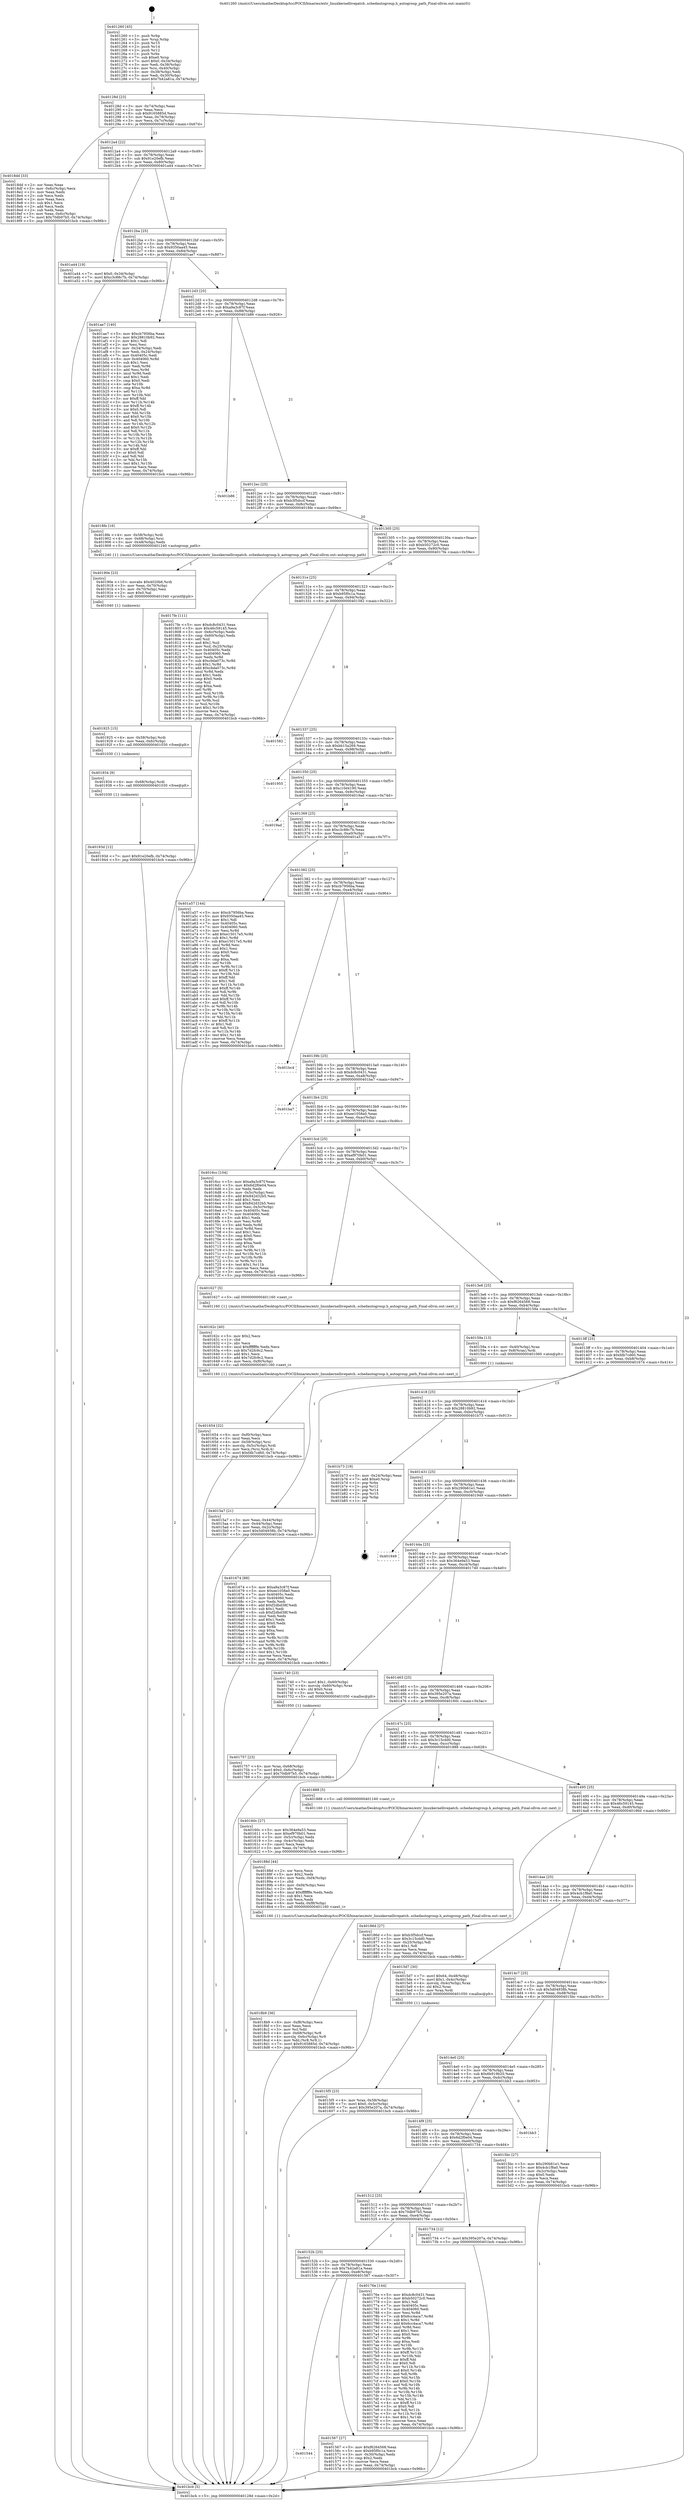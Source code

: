 digraph "0x401260" {
  label = "0x401260 (/mnt/c/Users/mathe/Desktop/tcc/POCII/binaries/extr_linuxkernellivepatch..schedautogroup.h_autogroup_path_Final-ollvm.out::main(0))"
  labelloc = "t"
  node[shape=record]

  Entry [label="",width=0.3,height=0.3,shape=circle,fillcolor=black,style=filled]
  "0x40128d" [label="{
     0x40128d [23]\l
     | [instrs]\l
     &nbsp;&nbsp;0x40128d \<+3\>: mov -0x74(%rbp),%eax\l
     &nbsp;&nbsp;0x401290 \<+2\>: mov %eax,%ecx\l
     &nbsp;&nbsp;0x401292 \<+6\>: sub $0x9165885d,%ecx\l
     &nbsp;&nbsp;0x401298 \<+3\>: mov %eax,-0x78(%rbp)\l
     &nbsp;&nbsp;0x40129b \<+3\>: mov %ecx,-0x7c(%rbp)\l
     &nbsp;&nbsp;0x40129e \<+6\>: je 00000000004018dd \<main+0x67d\>\l
  }"]
  "0x4018dd" [label="{
     0x4018dd [33]\l
     | [instrs]\l
     &nbsp;&nbsp;0x4018dd \<+2\>: xor %eax,%eax\l
     &nbsp;&nbsp;0x4018df \<+3\>: mov -0x6c(%rbp),%ecx\l
     &nbsp;&nbsp;0x4018e2 \<+2\>: mov %eax,%edx\l
     &nbsp;&nbsp;0x4018e4 \<+2\>: sub %ecx,%edx\l
     &nbsp;&nbsp;0x4018e6 \<+2\>: mov %eax,%ecx\l
     &nbsp;&nbsp;0x4018e8 \<+3\>: sub $0x1,%ecx\l
     &nbsp;&nbsp;0x4018eb \<+2\>: add %ecx,%edx\l
     &nbsp;&nbsp;0x4018ed \<+2\>: sub %edx,%eax\l
     &nbsp;&nbsp;0x4018ef \<+3\>: mov %eax,-0x6c(%rbp)\l
     &nbsp;&nbsp;0x4018f2 \<+7\>: movl $0x70db97b5,-0x74(%rbp)\l
     &nbsp;&nbsp;0x4018f9 \<+5\>: jmp 0000000000401bcb \<main+0x96b\>\l
  }"]
  "0x4012a4" [label="{
     0x4012a4 [22]\l
     | [instrs]\l
     &nbsp;&nbsp;0x4012a4 \<+5\>: jmp 00000000004012a9 \<main+0x49\>\l
     &nbsp;&nbsp;0x4012a9 \<+3\>: mov -0x78(%rbp),%eax\l
     &nbsp;&nbsp;0x4012ac \<+5\>: sub $0x91e20efb,%eax\l
     &nbsp;&nbsp;0x4012b1 \<+3\>: mov %eax,-0x80(%rbp)\l
     &nbsp;&nbsp;0x4012b4 \<+6\>: je 0000000000401a44 \<main+0x7e4\>\l
  }"]
  Exit [label="",width=0.3,height=0.3,shape=circle,fillcolor=black,style=filled,peripheries=2]
  "0x401a44" [label="{
     0x401a44 [19]\l
     | [instrs]\l
     &nbsp;&nbsp;0x401a44 \<+7\>: movl $0x0,-0x34(%rbp)\l
     &nbsp;&nbsp;0x401a4b \<+7\>: movl $0xc3c88c7b,-0x74(%rbp)\l
     &nbsp;&nbsp;0x401a52 \<+5\>: jmp 0000000000401bcb \<main+0x96b\>\l
  }"]
  "0x4012ba" [label="{
     0x4012ba [25]\l
     | [instrs]\l
     &nbsp;&nbsp;0x4012ba \<+5\>: jmp 00000000004012bf \<main+0x5f\>\l
     &nbsp;&nbsp;0x4012bf \<+3\>: mov -0x78(%rbp),%eax\l
     &nbsp;&nbsp;0x4012c2 \<+5\>: sub $0x9350aa45,%eax\l
     &nbsp;&nbsp;0x4012c7 \<+6\>: mov %eax,-0x84(%rbp)\l
     &nbsp;&nbsp;0x4012cd \<+6\>: je 0000000000401ae7 \<main+0x887\>\l
  }"]
  "0x40193d" [label="{
     0x40193d [12]\l
     | [instrs]\l
     &nbsp;&nbsp;0x40193d \<+7\>: movl $0x91e20efb,-0x74(%rbp)\l
     &nbsp;&nbsp;0x401944 \<+5\>: jmp 0000000000401bcb \<main+0x96b\>\l
  }"]
  "0x401ae7" [label="{
     0x401ae7 [140]\l
     | [instrs]\l
     &nbsp;&nbsp;0x401ae7 \<+5\>: mov $0xcb7956ba,%eax\l
     &nbsp;&nbsp;0x401aec \<+5\>: mov $0x28810b92,%ecx\l
     &nbsp;&nbsp;0x401af1 \<+2\>: mov $0x1,%dl\l
     &nbsp;&nbsp;0x401af3 \<+2\>: xor %esi,%esi\l
     &nbsp;&nbsp;0x401af5 \<+3\>: mov -0x34(%rbp),%edi\l
     &nbsp;&nbsp;0x401af8 \<+3\>: mov %edi,-0x24(%rbp)\l
     &nbsp;&nbsp;0x401afb \<+7\>: mov 0x40405c,%edi\l
     &nbsp;&nbsp;0x401b02 \<+8\>: mov 0x404060,%r8d\l
     &nbsp;&nbsp;0x401b0a \<+3\>: sub $0x1,%esi\l
     &nbsp;&nbsp;0x401b0d \<+3\>: mov %edi,%r9d\l
     &nbsp;&nbsp;0x401b10 \<+3\>: add %esi,%r9d\l
     &nbsp;&nbsp;0x401b13 \<+4\>: imul %r9d,%edi\l
     &nbsp;&nbsp;0x401b17 \<+3\>: and $0x1,%edi\l
     &nbsp;&nbsp;0x401b1a \<+3\>: cmp $0x0,%edi\l
     &nbsp;&nbsp;0x401b1d \<+4\>: sete %r10b\l
     &nbsp;&nbsp;0x401b21 \<+4\>: cmp $0xa,%r8d\l
     &nbsp;&nbsp;0x401b25 \<+4\>: setl %r11b\l
     &nbsp;&nbsp;0x401b29 \<+3\>: mov %r10b,%bl\l
     &nbsp;&nbsp;0x401b2c \<+3\>: xor $0xff,%bl\l
     &nbsp;&nbsp;0x401b2f \<+3\>: mov %r11b,%r14b\l
     &nbsp;&nbsp;0x401b32 \<+4\>: xor $0xff,%r14b\l
     &nbsp;&nbsp;0x401b36 \<+3\>: xor $0x0,%dl\l
     &nbsp;&nbsp;0x401b39 \<+3\>: mov %bl,%r15b\l
     &nbsp;&nbsp;0x401b3c \<+4\>: and $0x0,%r15b\l
     &nbsp;&nbsp;0x401b40 \<+3\>: and %dl,%r10b\l
     &nbsp;&nbsp;0x401b43 \<+3\>: mov %r14b,%r12b\l
     &nbsp;&nbsp;0x401b46 \<+4\>: and $0x0,%r12b\l
     &nbsp;&nbsp;0x401b4a \<+3\>: and %dl,%r11b\l
     &nbsp;&nbsp;0x401b4d \<+3\>: or %r10b,%r15b\l
     &nbsp;&nbsp;0x401b50 \<+3\>: or %r11b,%r12b\l
     &nbsp;&nbsp;0x401b53 \<+3\>: xor %r12b,%r15b\l
     &nbsp;&nbsp;0x401b56 \<+3\>: or %r14b,%bl\l
     &nbsp;&nbsp;0x401b59 \<+3\>: xor $0xff,%bl\l
     &nbsp;&nbsp;0x401b5c \<+3\>: or $0x0,%dl\l
     &nbsp;&nbsp;0x401b5f \<+2\>: and %dl,%bl\l
     &nbsp;&nbsp;0x401b61 \<+3\>: or %bl,%r15b\l
     &nbsp;&nbsp;0x401b64 \<+4\>: test $0x1,%r15b\l
     &nbsp;&nbsp;0x401b68 \<+3\>: cmovne %ecx,%eax\l
     &nbsp;&nbsp;0x401b6b \<+3\>: mov %eax,-0x74(%rbp)\l
     &nbsp;&nbsp;0x401b6e \<+5\>: jmp 0000000000401bcb \<main+0x96b\>\l
  }"]
  "0x4012d3" [label="{
     0x4012d3 [25]\l
     | [instrs]\l
     &nbsp;&nbsp;0x4012d3 \<+5\>: jmp 00000000004012d8 \<main+0x78\>\l
     &nbsp;&nbsp;0x4012d8 \<+3\>: mov -0x78(%rbp),%eax\l
     &nbsp;&nbsp;0x4012db \<+5\>: sub $0xa9a3c87f,%eax\l
     &nbsp;&nbsp;0x4012e0 \<+6\>: mov %eax,-0x88(%rbp)\l
     &nbsp;&nbsp;0x4012e6 \<+6\>: je 0000000000401b86 \<main+0x926\>\l
  }"]
  "0x401934" [label="{
     0x401934 [9]\l
     | [instrs]\l
     &nbsp;&nbsp;0x401934 \<+4\>: mov -0x68(%rbp),%rdi\l
     &nbsp;&nbsp;0x401938 \<+5\>: call 0000000000401030 \<free@plt\>\l
     | [calls]\l
     &nbsp;&nbsp;0x401030 \{1\} (unknown)\l
  }"]
  "0x401b86" [label="{
     0x401b86\l
  }", style=dashed]
  "0x4012ec" [label="{
     0x4012ec [25]\l
     | [instrs]\l
     &nbsp;&nbsp;0x4012ec \<+5\>: jmp 00000000004012f1 \<main+0x91\>\l
     &nbsp;&nbsp;0x4012f1 \<+3\>: mov -0x78(%rbp),%eax\l
     &nbsp;&nbsp;0x4012f4 \<+5\>: sub $0xb3f5dccf,%eax\l
     &nbsp;&nbsp;0x4012f9 \<+6\>: mov %eax,-0x8c(%rbp)\l
     &nbsp;&nbsp;0x4012ff \<+6\>: je 00000000004018fe \<main+0x69e\>\l
  }"]
  "0x401925" [label="{
     0x401925 [15]\l
     | [instrs]\l
     &nbsp;&nbsp;0x401925 \<+4\>: mov -0x58(%rbp),%rdi\l
     &nbsp;&nbsp;0x401929 \<+6\>: mov %eax,-0xfc(%rbp)\l
     &nbsp;&nbsp;0x40192f \<+5\>: call 0000000000401030 \<free@plt\>\l
     | [calls]\l
     &nbsp;&nbsp;0x401030 \{1\} (unknown)\l
  }"]
  "0x4018fe" [label="{
     0x4018fe [16]\l
     | [instrs]\l
     &nbsp;&nbsp;0x4018fe \<+4\>: mov -0x58(%rbp),%rdi\l
     &nbsp;&nbsp;0x401902 \<+4\>: mov -0x68(%rbp),%rsi\l
     &nbsp;&nbsp;0x401906 \<+3\>: mov -0x48(%rbp),%edx\l
     &nbsp;&nbsp;0x401909 \<+5\>: call 0000000000401240 \<autogroup_path\>\l
     | [calls]\l
     &nbsp;&nbsp;0x401240 \{1\} (/mnt/c/Users/mathe/Desktop/tcc/POCII/binaries/extr_linuxkernellivepatch..schedautogroup.h_autogroup_path_Final-ollvm.out::autogroup_path)\l
  }"]
  "0x401305" [label="{
     0x401305 [25]\l
     | [instrs]\l
     &nbsp;&nbsp;0x401305 \<+5\>: jmp 000000000040130a \<main+0xaa\>\l
     &nbsp;&nbsp;0x40130a \<+3\>: mov -0x78(%rbp),%eax\l
     &nbsp;&nbsp;0x40130d \<+5\>: sub $0xb50272c0,%eax\l
     &nbsp;&nbsp;0x401312 \<+6\>: mov %eax,-0x90(%rbp)\l
     &nbsp;&nbsp;0x401318 \<+6\>: je 00000000004017fe \<main+0x59e\>\l
  }"]
  "0x40190e" [label="{
     0x40190e [23]\l
     | [instrs]\l
     &nbsp;&nbsp;0x40190e \<+10\>: movabs $0x4020b6,%rdi\l
     &nbsp;&nbsp;0x401918 \<+3\>: mov %eax,-0x70(%rbp)\l
     &nbsp;&nbsp;0x40191b \<+3\>: mov -0x70(%rbp),%esi\l
     &nbsp;&nbsp;0x40191e \<+2\>: mov $0x0,%al\l
     &nbsp;&nbsp;0x401920 \<+5\>: call 0000000000401040 \<printf@plt\>\l
     | [calls]\l
     &nbsp;&nbsp;0x401040 \{1\} (unknown)\l
  }"]
  "0x4017fe" [label="{
     0x4017fe [111]\l
     | [instrs]\l
     &nbsp;&nbsp;0x4017fe \<+5\>: mov $0xdc8c0431,%eax\l
     &nbsp;&nbsp;0x401803 \<+5\>: mov $0x46c59145,%ecx\l
     &nbsp;&nbsp;0x401808 \<+3\>: mov -0x6c(%rbp),%edx\l
     &nbsp;&nbsp;0x40180b \<+3\>: cmp -0x60(%rbp),%edx\l
     &nbsp;&nbsp;0x40180e \<+4\>: setl %sil\l
     &nbsp;&nbsp;0x401812 \<+4\>: and $0x1,%sil\l
     &nbsp;&nbsp;0x401816 \<+4\>: mov %sil,-0x25(%rbp)\l
     &nbsp;&nbsp;0x40181a \<+7\>: mov 0x40405c,%edx\l
     &nbsp;&nbsp;0x401821 \<+7\>: mov 0x404060,%edi\l
     &nbsp;&nbsp;0x401828 \<+3\>: mov %edx,%r8d\l
     &nbsp;&nbsp;0x40182b \<+7\>: sub $0xcbda073c,%r8d\l
     &nbsp;&nbsp;0x401832 \<+4\>: sub $0x1,%r8d\l
     &nbsp;&nbsp;0x401836 \<+7\>: add $0xcbda073c,%r8d\l
     &nbsp;&nbsp;0x40183d \<+4\>: imul %r8d,%edx\l
     &nbsp;&nbsp;0x401841 \<+3\>: and $0x1,%edx\l
     &nbsp;&nbsp;0x401844 \<+3\>: cmp $0x0,%edx\l
     &nbsp;&nbsp;0x401847 \<+4\>: sete %sil\l
     &nbsp;&nbsp;0x40184b \<+3\>: cmp $0xa,%edi\l
     &nbsp;&nbsp;0x40184e \<+4\>: setl %r9b\l
     &nbsp;&nbsp;0x401852 \<+3\>: mov %sil,%r10b\l
     &nbsp;&nbsp;0x401855 \<+3\>: and %r9b,%r10b\l
     &nbsp;&nbsp;0x401858 \<+3\>: xor %r9b,%sil\l
     &nbsp;&nbsp;0x40185b \<+3\>: or %sil,%r10b\l
     &nbsp;&nbsp;0x40185e \<+4\>: test $0x1,%r10b\l
     &nbsp;&nbsp;0x401862 \<+3\>: cmovne %ecx,%eax\l
     &nbsp;&nbsp;0x401865 \<+3\>: mov %eax,-0x74(%rbp)\l
     &nbsp;&nbsp;0x401868 \<+5\>: jmp 0000000000401bcb \<main+0x96b\>\l
  }"]
  "0x40131e" [label="{
     0x40131e [25]\l
     | [instrs]\l
     &nbsp;&nbsp;0x40131e \<+5\>: jmp 0000000000401323 \<main+0xc3\>\l
     &nbsp;&nbsp;0x401323 \<+3\>: mov -0x78(%rbp),%eax\l
     &nbsp;&nbsp;0x401326 \<+5\>: sub $0xb95f0c1a,%eax\l
     &nbsp;&nbsp;0x40132b \<+6\>: mov %eax,-0x94(%rbp)\l
     &nbsp;&nbsp;0x401331 \<+6\>: je 0000000000401582 \<main+0x322\>\l
  }"]
  "0x4018b9" [label="{
     0x4018b9 [36]\l
     | [instrs]\l
     &nbsp;&nbsp;0x4018b9 \<+6\>: mov -0xf8(%rbp),%ecx\l
     &nbsp;&nbsp;0x4018bf \<+3\>: imul %eax,%ecx\l
     &nbsp;&nbsp;0x4018c2 \<+3\>: mov %cl,%dil\l
     &nbsp;&nbsp;0x4018c5 \<+4\>: mov -0x68(%rbp),%r8\l
     &nbsp;&nbsp;0x4018c9 \<+4\>: movslq -0x6c(%rbp),%r9\l
     &nbsp;&nbsp;0x4018cd \<+4\>: mov %dil,(%r8,%r9,1)\l
     &nbsp;&nbsp;0x4018d1 \<+7\>: movl $0x9165885d,-0x74(%rbp)\l
     &nbsp;&nbsp;0x4018d8 \<+5\>: jmp 0000000000401bcb \<main+0x96b\>\l
  }"]
  "0x401582" [label="{
     0x401582\l
  }", style=dashed]
  "0x401337" [label="{
     0x401337 [25]\l
     | [instrs]\l
     &nbsp;&nbsp;0x401337 \<+5\>: jmp 000000000040133c \<main+0xdc\>\l
     &nbsp;&nbsp;0x40133c \<+3\>: mov -0x78(%rbp),%eax\l
     &nbsp;&nbsp;0x40133f \<+5\>: sub $0xbb15a269,%eax\l
     &nbsp;&nbsp;0x401344 \<+6\>: mov %eax,-0x98(%rbp)\l
     &nbsp;&nbsp;0x40134a \<+6\>: je 0000000000401955 \<main+0x6f5\>\l
  }"]
  "0x40188d" [label="{
     0x40188d [44]\l
     | [instrs]\l
     &nbsp;&nbsp;0x40188d \<+2\>: xor %ecx,%ecx\l
     &nbsp;&nbsp;0x40188f \<+5\>: mov $0x2,%edx\l
     &nbsp;&nbsp;0x401894 \<+6\>: mov %edx,-0xf4(%rbp)\l
     &nbsp;&nbsp;0x40189a \<+1\>: cltd\l
     &nbsp;&nbsp;0x40189b \<+6\>: mov -0xf4(%rbp),%esi\l
     &nbsp;&nbsp;0x4018a1 \<+2\>: idiv %esi\l
     &nbsp;&nbsp;0x4018a3 \<+6\>: imul $0xfffffffe,%edx,%edx\l
     &nbsp;&nbsp;0x4018a9 \<+3\>: sub $0x1,%ecx\l
     &nbsp;&nbsp;0x4018ac \<+2\>: sub %ecx,%edx\l
     &nbsp;&nbsp;0x4018ae \<+6\>: mov %edx,-0xf8(%rbp)\l
     &nbsp;&nbsp;0x4018b4 \<+5\>: call 0000000000401160 \<next_i\>\l
     | [calls]\l
     &nbsp;&nbsp;0x401160 \{1\} (/mnt/c/Users/mathe/Desktop/tcc/POCII/binaries/extr_linuxkernellivepatch..schedautogroup.h_autogroup_path_Final-ollvm.out::next_i)\l
  }"]
  "0x401955" [label="{
     0x401955\l
  }", style=dashed]
  "0x401350" [label="{
     0x401350 [25]\l
     | [instrs]\l
     &nbsp;&nbsp;0x401350 \<+5\>: jmp 0000000000401355 \<main+0xf5\>\l
     &nbsp;&nbsp;0x401355 \<+3\>: mov -0x78(%rbp),%eax\l
     &nbsp;&nbsp;0x401358 \<+5\>: sub $0xc10d4190,%eax\l
     &nbsp;&nbsp;0x40135d \<+6\>: mov %eax,-0x9c(%rbp)\l
     &nbsp;&nbsp;0x401363 \<+6\>: je 00000000004019ad \<main+0x74d\>\l
  }"]
  "0x401757" [label="{
     0x401757 [23]\l
     | [instrs]\l
     &nbsp;&nbsp;0x401757 \<+4\>: mov %rax,-0x68(%rbp)\l
     &nbsp;&nbsp;0x40175b \<+7\>: movl $0x0,-0x6c(%rbp)\l
     &nbsp;&nbsp;0x401762 \<+7\>: movl $0x70db97b5,-0x74(%rbp)\l
     &nbsp;&nbsp;0x401769 \<+5\>: jmp 0000000000401bcb \<main+0x96b\>\l
  }"]
  "0x4019ad" [label="{
     0x4019ad\l
  }", style=dashed]
  "0x401369" [label="{
     0x401369 [25]\l
     | [instrs]\l
     &nbsp;&nbsp;0x401369 \<+5\>: jmp 000000000040136e \<main+0x10e\>\l
     &nbsp;&nbsp;0x40136e \<+3\>: mov -0x78(%rbp),%eax\l
     &nbsp;&nbsp;0x401371 \<+5\>: sub $0xc3c88c7b,%eax\l
     &nbsp;&nbsp;0x401376 \<+6\>: mov %eax,-0xa0(%rbp)\l
     &nbsp;&nbsp;0x40137c \<+6\>: je 0000000000401a57 \<main+0x7f7\>\l
  }"]
  "0x401654" [label="{
     0x401654 [32]\l
     | [instrs]\l
     &nbsp;&nbsp;0x401654 \<+6\>: mov -0xf0(%rbp),%ecx\l
     &nbsp;&nbsp;0x40165a \<+3\>: imul %eax,%ecx\l
     &nbsp;&nbsp;0x40165d \<+4\>: mov -0x58(%rbp),%rsi\l
     &nbsp;&nbsp;0x401661 \<+4\>: movslq -0x5c(%rbp),%rdi\l
     &nbsp;&nbsp;0x401665 \<+3\>: mov %ecx,(%rsi,%rdi,4)\l
     &nbsp;&nbsp;0x401668 \<+7\>: movl $0xfdb7cd60,-0x74(%rbp)\l
     &nbsp;&nbsp;0x40166f \<+5\>: jmp 0000000000401bcb \<main+0x96b\>\l
  }"]
  "0x401a57" [label="{
     0x401a57 [144]\l
     | [instrs]\l
     &nbsp;&nbsp;0x401a57 \<+5\>: mov $0xcb7956ba,%eax\l
     &nbsp;&nbsp;0x401a5c \<+5\>: mov $0x9350aa45,%ecx\l
     &nbsp;&nbsp;0x401a61 \<+2\>: mov $0x1,%dl\l
     &nbsp;&nbsp;0x401a63 \<+7\>: mov 0x40405c,%esi\l
     &nbsp;&nbsp;0x401a6a \<+7\>: mov 0x404060,%edi\l
     &nbsp;&nbsp;0x401a71 \<+3\>: mov %esi,%r8d\l
     &nbsp;&nbsp;0x401a74 \<+7\>: add $0xe15017e5,%r8d\l
     &nbsp;&nbsp;0x401a7b \<+4\>: sub $0x1,%r8d\l
     &nbsp;&nbsp;0x401a7f \<+7\>: sub $0xe15017e5,%r8d\l
     &nbsp;&nbsp;0x401a86 \<+4\>: imul %r8d,%esi\l
     &nbsp;&nbsp;0x401a8a \<+3\>: and $0x1,%esi\l
     &nbsp;&nbsp;0x401a8d \<+3\>: cmp $0x0,%esi\l
     &nbsp;&nbsp;0x401a90 \<+4\>: sete %r9b\l
     &nbsp;&nbsp;0x401a94 \<+3\>: cmp $0xa,%edi\l
     &nbsp;&nbsp;0x401a97 \<+4\>: setl %r10b\l
     &nbsp;&nbsp;0x401a9b \<+3\>: mov %r9b,%r11b\l
     &nbsp;&nbsp;0x401a9e \<+4\>: xor $0xff,%r11b\l
     &nbsp;&nbsp;0x401aa2 \<+3\>: mov %r10b,%bl\l
     &nbsp;&nbsp;0x401aa5 \<+3\>: xor $0xff,%bl\l
     &nbsp;&nbsp;0x401aa8 \<+3\>: xor $0x1,%dl\l
     &nbsp;&nbsp;0x401aab \<+3\>: mov %r11b,%r14b\l
     &nbsp;&nbsp;0x401aae \<+4\>: and $0xff,%r14b\l
     &nbsp;&nbsp;0x401ab2 \<+3\>: and %dl,%r9b\l
     &nbsp;&nbsp;0x401ab5 \<+3\>: mov %bl,%r15b\l
     &nbsp;&nbsp;0x401ab8 \<+4\>: and $0xff,%r15b\l
     &nbsp;&nbsp;0x401abc \<+3\>: and %dl,%r10b\l
     &nbsp;&nbsp;0x401abf \<+3\>: or %r9b,%r14b\l
     &nbsp;&nbsp;0x401ac2 \<+3\>: or %r10b,%r15b\l
     &nbsp;&nbsp;0x401ac5 \<+3\>: xor %r15b,%r14b\l
     &nbsp;&nbsp;0x401ac8 \<+3\>: or %bl,%r11b\l
     &nbsp;&nbsp;0x401acb \<+4\>: xor $0xff,%r11b\l
     &nbsp;&nbsp;0x401acf \<+3\>: or $0x1,%dl\l
     &nbsp;&nbsp;0x401ad2 \<+3\>: and %dl,%r11b\l
     &nbsp;&nbsp;0x401ad5 \<+3\>: or %r11b,%r14b\l
     &nbsp;&nbsp;0x401ad8 \<+4\>: test $0x1,%r14b\l
     &nbsp;&nbsp;0x401adc \<+3\>: cmovne %ecx,%eax\l
     &nbsp;&nbsp;0x401adf \<+3\>: mov %eax,-0x74(%rbp)\l
     &nbsp;&nbsp;0x401ae2 \<+5\>: jmp 0000000000401bcb \<main+0x96b\>\l
  }"]
  "0x401382" [label="{
     0x401382 [25]\l
     | [instrs]\l
     &nbsp;&nbsp;0x401382 \<+5\>: jmp 0000000000401387 \<main+0x127\>\l
     &nbsp;&nbsp;0x401387 \<+3\>: mov -0x78(%rbp),%eax\l
     &nbsp;&nbsp;0x40138a \<+5\>: sub $0xcb7956ba,%eax\l
     &nbsp;&nbsp;0x40138f \<+6\>: mov %eax,-0xa4(%rbp)\l
     &nbsp;&nbsp;0x401395 \<+6\>: je 0000000000401bc4 \<main+0x964\>\l
  }"]
  "0x40162c" [label="{
     0x40162c [40]\l
     | [instrs]\l
     &nbsp;&nbsp;0x40162c \<+5\>: mov $0x2,%ecx\l
     &nbsp;&nbsp;0x401631 \<+1\>: cltd\l
     &nbsp;&nbsp;0x401632 \<+2\>: idiv %ecx\l
     &nbsp;&nbsp;0x401634 \<+6\>: imul $0xfffffffe,%edx,%ecx\l
     &nbsp;&nbsp;0x40163a \<+6\>: sub $0x7d2fc9c2,%ecx\l
     &nbsp;&nbsp;0x401640 \<+3\>: add $0x1,%ecx\l
     &nbsp;&nbsp;0x401643 \<+6\>: add $0x7d2fc9c2,%ecx\l
     &nbsp;&nbsp;0x401649 \<+6\>: mov %ecx,-0xf0(%rbp)\l
     &nbsp;&nbsp;0x40164f \<+5\>: call 0000000000401160 \<next_i\>\l
     | [calls]\l
     &nbsp;&nbsp;0x401160 \{1\} (/mnt/c/Users/mathe/Desktop/tcc/POCII/binaries/extr_linuxkernellivepatch..schedautogroup.h_autogroup_path_Final-ollvm.out::next_i)\l
  }"]
  "0x401bc4" [label="{
     0x401bc4\l
  }", style=dashed]
  "0x40139b" [label="{
     0x40139b [25]\l
     | [instrs]\l
     &nbsp;&nbsp;0x40139b \<+5\>: jmp 00000000004013a0 \<main+0x140\>\l
     &nbsp;&nbsp;0x4013a0 \<+3\>: mov -0x78(%rbp),%eax\l
     &nbsp;&nbsp;0x4013a3 \<+5\>: sub $0xdc8c0431,%eax\l
     &nbsp;&nbsp;0x4013a8 \<+6\>: mov %eax,-0xa8(%rbp)\l
     &nbsp;&nbsp;0x4013ae \<+6\>: je 0000000000401ba7 \<main+0x947\>\l
  }"]
  "0x4015f5" [label="{
     0x4015f5 [23]\l
     | [instrs]\l
     &nbsp;&nbsp;0x4015f5 \<+4\>: mov %rax,-0x58(%rbp)\l
     &nbsp;&nbsp;0x4015f9 \<+7\>: movl $0x0,-0x5c(%rbp)\l
     &nbsp;&nbsp;0x401600 \<+7\>: movl $0x395e207a,-0x74(%rbp)\l
     &nbsp;&nbsp;0x401607 \<+5\>: jmp 0000000000401bcb \<main+0x96b\>\l
  }"]
  "0x401ba7" [label="{
     0x401ba7\l
  }", style=dashed]
  "0x4013b4" [label="{
     0x4013b4 [25]\l
     | [instrs]\l
     &nbsp;&nbsp;0x4013b4 \<+5\>: jmp 00000000004013b9 \<main+0x159\>\l
     &nbsp;&nbsp;0x4013b9 \<+3\>: mov -0x78(%rbp),%eax\l
     &nbsp;&nbsp;0x4013bc \<+5\>: sub $0xee1058a0,%eax\l
     &nbsp;&nbsp;0x4013c1 \<+6\>: mov %eax,-0xac(%rbp)\l
     &nbsp;&nbsp;0x4013c7 \<+6\>: je 00000000004016cc \<main+0x46c\>\l
  }"]
  "0x4015a7" [label="{
     0x4015a7 [21]\l
     | [instrs]\l
     &nbsp;&nbsp;0x4015a7 \<+3\>: mov %eax,-0x44(%rbp)\l
     &nbsp;&nbsp;0x4015aa \<+3\>: mov -0x44(%rbp),%eax\l
     &nbsp;&nbsp;0x4015ad \<+3\>: mov %eax,-0x2c(%rbp)\l
     &nbsp;&nbsp;0x4015b0 \<+7\>: movl $0x5d04938b,-0x74(%rbp)\l
     &nbsp;&nbsp;0x4015b7 \<+5\>: jmp 0000000000401bcb \<main+0x96b\>\l
  }"]
  "0x4016cc" [label="{
     0x4016cc [104]\l
     | [instrs]\l
     &nbsp;&nbsp;0x4016cc \<+5\>: mov $0xa9a3c87f,%eax\l
     &nbsp;&nbsp;0x4016d1 \<+5\>: mov $0x6d2f0e04,%ecx\l
     &nbsp;&nbsp;0x4016d6 \<+2\>: xor %edx,%edx\l
     &nbsp;&nbsp;0x4016d8 \<+3\>: mov -0x5c(%rbp),%esi\l
     &nbsp;&nbsp;0x4016db \<+6\>: add $0x842d32b5,%esi\l
     &nbsp;&nbsp;0x4016e1 \<+3\>: add $0x1,%esi\l
     &nbsp;&nbsp;0x4016e4 \<+6\>: sub $0x842d32b5,%esi\l
     &nbsp;&nbsp;0x4016ea \<+3\>: mov %esi,-0x5c(%rbp)\l
     &nbsp;&nbsp;0x4016ed \<+7\>: mov 0x40405c,%esi\l
     &nbsp;&nbsp;0x4016f4 \<+7\>: mov 0x404060,%edi\l
     &nbsp;&nbsp;0x4016fb \<+3\>: sub $0x1,%edx\l
     &nbsp;&nbsp;0x4016fe \<+3\>: mov %esi,%r8d\l
     &nbsp;&nbsp;0x401701 \<+3\>: add %edx,%r8d\l
     &nbsp;&nbsp;0x401704 \<+4\>: imul %r8d,%esi\l
     &nbsp;&nbsp;0x401708 \<+3\>: and $0x1,%esi\l
     &nbsp;&nbsp;0x40170b \<+3\>: cmp $0x0,%esi\l
     &nbsp;&nbsp;0x40170e \<+4\>: sete %r9b\l
     &nbsp;&nbsp;0x401712 \<+3\>: cmp $0xa,%edi\l
     &nbsp;&nbsp;0x401715 \<+4\>: setl %r10b\l
     &nbsp;&nbsp;0x401719 \<+3\>: mov %r9b,%r11b\l
     &nbsp;&nbsp;0x40171c \<+3\>: and %r10b,%r11b\l
     &nbsp;&nbsp;0x40171f \<+3\>: xor %r10b,%r9b\l
     &nbsp;&nbsp;0x401722 \<+3\>: or %r9b,%r11b\l
     &nbsp;&nbsp;0x401725 \<+4\>: test $0x1,%r11b\l
     &nbsp;&nbsp;0x401729 \<+3\>: cmovne %ecx,%eax\l
     &nbsp;&nbsp;0x40172c \<+3\>: mov %eax,-0x74(%rbp)\l
     &nbsp;&nbsp;0x40172f \<+5\>: jmp 0000000000401bcb \<main+0x96b\>\l
  }"]
  "0x4013cd" [label="{
     0x4013cd [25]\l
     | [instrs]\l
     &nbsp;&nbsp;0x4013cd \<+5\>: jmp 00000000004013d2 \<main+0x172\>\l
     &nbsp;&nbsp;0x4013d2 \<+3\>: mov -0x78(%rbp),%eax\l
     &nbsp;&nbsp;0x4013d5 \<+5\>: sub $0xef970b01,%eax\l
     &nbsp;&nbsp;0x4013da \<+6\>: mov %eax,-0xb0(%rbp)\l
     &nbsp;&nbsp;0x4013e0 \<+6\>: je 0000000000401627 \<main+0x3c7\>\l
  }"]
  "0x401260" [label="{
     0x401260 [45]\l
     | [instrs]\l
     &nbsp;&nbsp;0x401260 \<+1\>: push %rbp\l
     &nbsp;&nbsp;0x401261 \<+3\>: mov %rsp,%rbp\l
     &nbsp;&nbsp;0x401264 \<+2\>: push %r15\l
     &nbsp;&nbsp;0x401266 \<+2\>: push %r14\l
     &nbsp;&nbsp;0x401268 \<+2\>: push %r12\l
     &nbsp;&nbsp;0x40126a \<+1\>: push %rbx\l
     &nbsp;&nbsp;0x40126b \<+7\>: sub $0xe0,%rsp\l
     &nbsp;&nbsp;0x401272 \<+7\>: movl $0x0,-0x34(%rbp)\l
     &nbsp;&nbsp;0x401279 \<+3\>: mov %edi,-0x38(%rbp)\l
     &nbsp;&nbsp;0x40127c \<+4\>: mov %rsi,-0x40(%rbp)\l
     &nbsp;&nbsp;0x401280 \<+3\>: mov -0x38(%rbp),%edi\l
     &nbsp;&nbsp;0x401283 \<+3\>: mov %edi,-0x30(%rbp)\l
     &nbsp;&nbsp;0x401286 \<+7\>: movl $0x7b42a81a,-0x74(%rbp)\l
  }"]
  "0x401627" [label="{
     0x401627 [5]\l
     | [instrs]\l
     &nbsp;&nbsp;0x401627 \<+5\>: call 0000000000401160 \<next_i\>\l
     | [calls]\l
     &nbsp;&nbsp;0x401160 \{1\} (/mnt/c/Users/mathe/Desktop/tcc/POCII/binaries/extr_linuxkernellivepatch..schedautogroup.h_autogroup_path_Final-ollvm.out::next_i)\l
  }"]
  "0x4013e6" [label="{
     0x4013e6 [25]\l
     | [instrs]\l
     &nbsp;&nbsp;0x4013e6 \<+5\>: jmp 00000000004013eb \<main+0x18b\>\l
     &nbsp;&nbsp;0x4013eb \<+3\>: mov -0x78(%rbp),%eax\l
     &nbsp;&nbsp;0x4013ee \<+5\>: sub $0xf6264568,%eax\l
     &nbsp;&nbsp;0x4013f3 \<+6\>: mov %eax,-0xb4(%rbp)\l
     &nbsp;&nbsp;0x4013f9 \<+6\>: je 000000000040159a \<main+0x33a\>\l
  }"]
  "0x401bcb" [label="{
     0x401bcb [5]\l
     | [instrs]\l
     &nbsp;&nbsp;0x401bcb \<+5\>: jmp 000000000040128d \<main+0x2d\>\l
  }"]
  "0x40159a" [label="{
     0x40159a [13]\l
     | [instrs]\l
     &nbsp;&nbsp;0x40159a \<+4\>: mov -0x40(%rbp),%rax\l
     &nbsp;&nbsp;0x40159e \<+4\>: mov 0x8(%rax),%rdi\l
     &nbsp;&nbsp;0x4015a2 \<+5\>: call 0000000000401060 \<atoi@plt\>\l
     | [calls]\l
     &nbsp;&nbsp;0x401060 \{1\} (unknown)\l
  }"]
  "0x4013ff" [label="{
     0x4013ff [25]\l
     | [instrs]\l
     &nbsp;&nbsp;0x4013ff \<+5\>: jmp 0000000000401404 \<main+0x1a4\>\l
     &nbsp;&nbsp;0x401404 \<+3\>: mov -0x78(%rbp),%eax\l
     &nbsp;&nbsp;0x401407 \<+5\>: sub $0xfdb7cd60,%eax\l
     &nbsp;&nbsp;0x40140c \<+6\>: mov %eax,-0xb8(%rbp)\l
     &nbsp;&nbsp;0x401412 \<+6\>: je 0000000000401674 \<main+0x414\>\l
  }"]
  "0x401544" [label="{
     0x401544\l
  }", style=dashed]
  "0x401674" [label="{
     0x401674 [88]\l
     | [instrs]\l
     &nbsp;&nbsp;0x401674 \<+5\>: mov $0xa9a3c87f,%eax\l
     &nbsp;&nbsp;0x401679 \<+5\>: mov $0xee1058a0,%ecx\l
     &nbsp;&nbsp;0x40167e \<+7\>: mov 0x40405c,%edx\l
     &nbsp;&nbsp;0x401685 \<+7\>: mov 0x404060,%esi\l
     &nbsp;&nbsp;0x40168c \<+2\>: mov %edx,%edi\l
     &nbsp;&nbsp;0x40168e \<+6\>: add $0xf2dbd38f,%edi\l
     &nbsp;&nbsp;0x401694 \<+3\>: sub $0x1,%edi\l
     &nbsp;&nbsp;0x401697 \<+6\>: sub $0xf2dbd38f,%edi\l
     &nbsp;&nbsp;0x40169d \<+3\>: imul %edi,%edx\l
     &nbsp;&nbsp;0x4016a0 \<+3\>: and $0x1,%edx\l
     &nbsp;&nbsp;0x4016a3 \<+3\>: cmp $0x0,%edx\l
     &nbsp;&nbsp;0x4016a6 \<+4\>: sete %r8b\l
     &nbsp;&nbsp;0x4016aa \<+3\>: cmp $0xa,%esi\l
     &nbsp;&nbsp;0x4016ad \<+4\>: setl %r9b\l
     &nbsp;&nbsp;0x4016b1 \<+3\>: mov %r8b,%r10b\l
     &nbsp;&nbsp;0x4016b4 \<+3\>: and %r9b,%r10b\l
     &nbsp;&nbsp;0x4016b7 \<+3\>: xor %r9b,%r8b\l
     &nbsp;&nbsp;0x4016ba \<+3\>: or %r8b,%r10b\l
     &nbsp;&nbsp;0x4016bd \<+4\>: test $0x1,%r10b\l
     &nbsp;&nbsp;0x4016c1 \<+3\>: cmovne %ecx,%eax\l
     &nbsp;&nbsp;0x4016c4 \<+3\>: mov %eax,-0x74(%rbp)\l
     &nbsp;&nbsp;0x4016c7 \<+5\>: jmp 0000000000401bcb \<main+0x96b\>\l
  }"]
  "0x401418" [label="{
     0x401418 [25]\l
     | [instrs]\l
     &nbsp;&nbsp;0x401418 \<+5\>: jmp 000000000040141d \<main+0x1bd\>\l
     &nbsp;&nbsp;0x40141d \<+3\>: mov -0x78(%rbp),%eax\l
     &nbsp;&nbsp;0x401420 \<+5\>: sub $0x28810b92,%eax\l
     &nbsp;&nbsp;0x401425 \<+6\>: mov %eax,-0xbc(%rbp)\l
     &nbsp;&nbsp;0x40142b \<+6\>: je 0000000000401b73 \<main+0x913\>\l
  }"]
  "0x401567" [label="{
     0x401567 [27]\l
     | [instrs]\l
     &nbsp;&nbsp;0x401567 \<+5\>: mov $0xf6264568,%eax\l
     &nbsp;&nbsp;0x40156c \<+5\>: mov $0xb95f0c1a,%ecx\l
     &nbsp;&nbsp;0x401571 \<+3\>: mov -0x30(%rbp),%edx\l
     &nbsp;&nbsp;0x401574 \<+3\>: cmp $0x2,%edx\l
     &nbsp;&nbsp;0x401577 \<+3\>: cmovne %ecx,%eax\l
     &nbsp;&nbsp;0x40157a \<+3\>: mov %eax,-0x74(%rbp)\l
     &nbsp;&nbsp;0x40157d \<+5\>: jmp 0000000000401bcb \<main+0x96b\>\l
  }"]
  "0x401b73" [label="{
     0x401b73 [19]\l
     | [instrs]\l
     &nbsp;&nbsp;0x401b73 \<+3\>: mov -0x24(%rbp),%eax\l
     &nbsp;&nbsp;0x401b76 \<+7\>: add $0xe0,%rsp\l
     &nbsp;&nbsp;0x401b7d \<+1\>: pop %rbx\l
     &nbsp;&nbsp;0x401b7e \<+2\>: pop %r12\l
     &nbsp;&nbsp;0x401b80 \<+2\>: pop %r14\l
     &nbsp;&nbsp;0x401b82 \<+2\>: pop %r15\l
     &nbsp;&nbsp;0x401b84 \<+1\>: pop %rbp\l
     &nbsp;&nbsp;0x401b85 \<+1\>: ret\l
  }"]
  "0x401431" [label="{
     0x401431 [25]\l
     | [instrs]\l
     &nbsp;&nbsp;0x401431 \<+5\>: jmp 0000000000401436 \<main+0x1d6\>\l
     &nbsp;&nbsp;0x401436 \<+3\>: mov -0x78(%rbp),%eax\l
     &nbsp;&nbsp;0x401439 \<+5\>: sub $0x290b61e1,%eax\l
     &nbsp;&nbsp;0x40143e \<+6\>: mov %eax,-0xc0(%rbp)\l
     &nbsp;&nbsp;0x401444 \<+6\>: je 0000000000401949 \<main+0x6e9\>\l
  }"]
  "0x40152b" [label="{
     0x40152b [25]\l
     | [instrs]\l
     &nbsp;&nbsp;0x40152b \<+5\>: jmp 0000000000401530 \<main+0x2d0\>\l
     &nbsp;&nbsp;0x401530 \<+3\>: mov -0x78(%rbp),%eax\l
     &nbsp;&nbsp;0x401533 \<+5\>: sub $0x7b42a81a,%eax\l
     &nbsp;&nbsp;0x401538 \<+6\>: mov %eax,-0xe8(%rbp)\l
     &nbsp;&nbsp;0x40153e \<+6\>: je 0000000000401567 \<main+0x307\>\l
  }"]
  "0x401949" [label="{
     0x401949\l
  }", style=dashed]
  "0x40144a" [label="{
     0x40144a [25]\l
     | [instrs]\l
     &nbsp;&nbsp;0x40144a \<+5\>: jmp 000000000040144f \<main+0x1ef\>\l
     &nbsp;&nbsp;0x40144f \<+3\>: mov -0x78(%rbp),%eax\l
     &nbsp;&nbsp;0x401452 \<+5\>: sub $0x364e9a53,%eax\l
     &nbsp;&nbsp;0x401457 \<+6\>: mov %eax,-0xc4(%rbp)\l
     &nbsp;&nbsp;0x40145d \<+6\>: je 0000000000401740 \<main+0x4e0\>\l
  }"]
  "0x40176e" [label="{
     0x40176e [144]\l
     | [instrs]\l
     &nbsp;&nbsp;0x40176e \<+5\>: mov $0xdc8c0431,%eax\l
     &nbsp;&nbsp;0x401773 \<+5\>: mov $0xb50272c0,%ecx\l
     &nbsp;&nbsp;0x401778 \<+2\>: mov $0x1,%dl\l
     &nbsp;&nbsp;0x40177a \<+7\>: mov 0x40405c,%esi\l
     &nbsp;&nbsp;0x401781 \<+7\>: mov 0x404060,%edi\l
     &nbsp;&nbsp;0x401788 \<+3\>: mov %esi,%r8d\l
     &nbsp;&nbsp;0x40178b \<+7\>: sub $0x6cc4aca7,%r8d\l
     &nbsp;&nbsp;0x401792 \<+4\>: sub $0x1,%r8d\l
     &nbsp;&nbsp;0x401796 \<+7\>: add $0x6cc4aca7,%r8d\l
     &nbsp;&nbsp;0x40179d \<+4\>: imul %r8d,%esi\l
     &nbsp;&nbsp;0x4017a1 \<+3\>: and $0x1,%esi\l
     &nbsp;&nbsp;0x4017a4 \<+3\>: cmp $0x0,%esi\l
     &nbsp;&nbsp;0x4017a7 \<+4\>: sete %r9b\l
     &nbsp;&nbsp;0x4017ab \<+3\>: cmp $0xa,%edi\l
     &nbsp;&nbsp;0x4017ae \<+4\>: setl %r10b\l
     &nbsp;&nbsp;0x4017b2 \<+3\>: mov %r9b,%r11b\l
     &nbsp;&nbsp;0x4017b5 \<+4\>: xor $0xff,%r11b\l
     &nbsp;&nbsp;0x4017b9 \<+3\>: mov %r10b,%bl\l
     &nbsp;&nbsp;0x4017bc \<+3\>: xor $0xff,%bl\l
     &nbsp;&nbsp;0x4017bf \<+3\>: xor $0x0,%dl\l
     &nbsp;&nbsp;0x4017c2 \<+3\>: mov %r11b,%r14b\l
     &nbsp;&nbsp;0x4017c5 \<+4\>: and $0x0,%r14b\l
     &nbsp;&nbsp;0x4017c9 \<+3\>: and %dl,%r9b\l
     &nbsp;&nbsp;0x4017cc \<+3\>: mov %bl,%r15b\l
     &nbsp;&nbsp;0x4017cf \<+4\>: and $0x0,%r15b\l
     &nbsp;&nbsp;0x4017d3 \<+3\>: and %dl,%r10b\l
     &nbsp;&nbsp;0x4017d6 \<+3\>: or %r9b,%r14b\l
     &nbsp;&nbsp;0x4017d9 \<+3\>: or %r10b,%r15b\l
     &nbsp;&nbsp;0x4017dc \<+3\>: xor %r15b,%r14b\l
     &nbsp;&nbsp;0x4017df \<+3\>: or %bl,%r11b\l
     &nbsp;&nbsp;0x4017e2 \<+4\>: xor $0xff,%r11b\l
     &nbsp;&nbsp;0x4017e6 \<+3\>: or $0x0,%dl\l
     &nbsp;&nbsp;0x4017e9 \<+3\>: and %dl,%r11b\l
     &nbsp;&nbsp;0x4017ec \<+3\>: or %r11b,%r14b\l
     &nbsp;&nbsp;0x4017ef \<+4\>: test $0x1,%r14b\l
     &nbsp;&nbsp;0x4017f3 \<+3\>: cmovne %ecx,%eax\l
     &nbsp;&nbsp;0x4017f6 \<+3\>: mov %eax,-0x74(%rbp)\l
     &nbsp;&nbsp;0x4017f9 \<+5\>: jmp 0000000000401bcb \<main+0x96b\>\l
  }"]
  "0x401740" [label="{
     0x401740 [23]\l
     | [instrs]\l
     &nbsp;&nbsp;0x401740 \<+7\>: movl $0x1,-0x60(%rbp)\l
     &nbsp;&nbsp;0x401747 \<+4\>: movslq -0x60(%rbp),%rax\l
     &nbsp;&nbsp;0x40174b \<+4\>: shl $0x0,%rax\l
     &nbsp;&nbsp;0x40174f \<+3\>: mov %rax,%rdi\l
     &nbsp;&nbsp;0x401752 \<+5\>: call 0000000000401050 \<malloc@plt\>\l
     | [calls]\l
     &nbsp;&nbsp;0x401050 \{1\} (unknown)\l
  }"]
  "0x401463" [label="{
     0x401463 [25]\l
     | [instrs]\l
     &nbsp;&nbsp;0x401463 \<+5\>: jmp 0000000000401468 \<main+0x208\>\l
     &nbsp;&nbsp;0x401468 \<+3\>: mov -0x78(%rbp),%eax\l
     &nbsp;&nbsp;0x40146b \<+5\>: sub $0x395e207a,%eax\l
     &nbsp;&nbsp;0x401470 \<+6\>: mov %eax,-0xc8(%rbp)\l
     &nbsp;&nbsp;0x401476 \<+6\>: je 000000000040160c \<main+0x3ac\>\l
  }"]
  "0x401512" [label="{
     0x401512 [25]\l
     | [instrs]\l
     &nbsp;&nbsp;0x401512 \<+5\>: jmp 0000000000401517 \<main+0x2b7\>\l
     &nbsp;&nbsp;0x401517 \<+3\>: mov -0x78(%rbp),%eax\l
     &nbsp;&nbsp;0x40151a \<+5\>: sub $0x70db97b5,%eax\l
     &nbsp;&nbsp;0x40151f \<+6\>: mov %eax,-0xe4(%rbp)\l
     &nbsp;&nbsp;0x401525 \<+6\>: je 000000000040176e \<main+0x50e\>\l
  }"]
  "0x40160c" [label="{
     0x40160c [27]\l
     | [instrs]\l
     &nbsp;&nbsp;0x40160c \<+5\>: mov $0x364e9a53,%eax\l
     &nbsp;&nbsp;0x401611 \<+5\>: mov $0xef970b01,%ecx\l
     &nbsp;&nbsp;0x401616 \<+3\>: mov -0x5c(%rbp),%edx\l
     &nbsp;&nbsp;0x401619 \<+3\>: cmp -0x4c(%rbp),%edx\l
     &nbsp;&nbsp;0x40161c \<+3\>: cmovl %ecx,%eax\l
     &nbsp;&nbsp;0x40161f \<+3\>: mov %eax,-0x74(%rbp)\l
     &nbsp;&nbsp;0x401622 \<+5\>: jmp 0000000000401bcb \<main+0x96b\>\l
  }"]
  "0x40147c" [label="{
     0x40147c [25]\l
     | [instrs]\l
     &nbsp;&nbsp;0x40147c \<+5\>: jmp 0000000000401481 \<main+0x221\>\l
     &nbsp;&nbsp;0x401481 \<+3\>: mov -0x78(%rbp),%eax\l
     &nbsp;&nbsp;0x401484 \<+5\>: sub $0x3c15cdd0,%eax\l
     &nbsp;&nbsp;0x401489 \<+6\>: mov %eax,-0xcc(%rbp)\l
     &nbsp;&nbsp;0x40148f \<+6\>: je 0000000000401888 \<main+0x628\>\l
  }"]
  "0x401734" [label="{
     0x401734 [12]\l
     | [instrs]\l
     &nbsp;&nbsp;0x401734 \<+7\>: movl $0x395e207a,-0x74(%rbp)\l
     &nbsp;&nbsp;0x40173b \<+5\>: jmp 0000000000401bcb \<main+0x96b\>\l
  }"]
  "0x401888" [label="{
     0x401888 [5]\l
     | [instrs]\l
     &nbsp;&nbsp;0x401888 \<+5\>: call 0000000000401160 \<next_i\>\l
     | [calls]\l
     &nbsp;&nbsp;0x401160 \{1\} (/mnt/c/Users/mathe/Desktop/tcc/POCII/binaries/extr_linuxkernellivepatch..schedautogroup.h_autogroup_path_Final-ollvm.out::next_i)\l
  }"]
  "0x401495" [label="{
     0x401495 [25]\l
     | [instrs]\l
     &nbsp;&nbsp;0x401495 \<+5\>: jmp 000000000040149a \<main+0x23a\>\l
     &nbsp;&nbsp;0x40149a \<+3\>: mov -0x78(%rbp),%eax\l
     &nbsp;&nbsp;0x40149d \<+5\>: sub $0x46c59145,%eax\l
     &nbsp;&nbsp;0x4014a2 \<+6\>: mov %eax,-0xd0(%rbp)\l
     &nbsp;&nbsp;0x4014a8 \<+6\>: je 000000000040186d \<main+0x60d\>\l
  }"]
  "0x4014f9" [label="{
     0x4014f9 [25]\l
     | [instrs]\l
     &nbsp;&nbsp;0x4014f9 \<+5\>: jmp 00000000004014fe \<main+0x29e\>\l
     &nbsp;&nbsp;0x4014fe \<+3\>: mov -0x78(%rbp),%eax\l
     &nbsp;&nbsp;0x401501 \<+5\>: sub $0x6d2f0e04,%eax\l
     &nbsp;&nbsp;0x401506 \<+6\>: mov %eax,-0xe0(%rbp)\l
     &nbsp;&nbsp;0x40150c \<+6\>: je 0000000000401734 \<main+0x4d4\>\l
  }"]
  "0x40186d" [label="{
     0x40186d [27]\l
     | [instrs]\l
     &nbsp;&nbsp;0x40186d \<+5\>: mov $0xb3f5dccf,%eax\l
     &nbsp;&nbsp;0x401872 \<+5\>: mov $0x3c15cdd0,%ecx\l
     &nbsp;&nbsp;0x401877 \<+3\>: mov -0x25(%rbp),%dl\l
     &nbsp;&nbsp;0x40187a \<+3\>: test $0x1,%dl\l
     &nbsp;&nbsp;0x40187d \<+3\>: cmovne %ecx,%eax\l
     &nbsp;&nbsp;0x401880 \<+3\>: mov %eax,-0x74(%rbp)\l
     &nbsp;&nbsp;0x401883 \<+5\>: jmp 0000000000401bcb \<main+0x96b\>\l
  }"]
  "0x4014ae" [label="{
     0x4014ae [25]\l
     | [instrs]\l
     &nbsp;&nbsp;0x4014ae \<+5\>: jmp 00000000004014b3 \<main+0x253\>\l
     &nbsp;&nbsp;0x4014b3 \<+3\>: mov -0x78(%rbp),%eax\l
     &nbsp;&nbsp;0x4014b6 \<+5\>: sub $0x4cb1f8a0,%eax\l
     &nbsp;&nbsp;0x4014bb \<+6\>: mov %eax,-0xd4(%rbp)\l
     &nbsp;&nbsp;0x4014c1 \<+6\>: je 00000000004015d7 \<main+0x377\>\l
  }"]
  "0x401bb3" [label="{
     0x401bb3\l
  }", style=dashed]
  "0x4015d7" [label="{
     0x4015d7 [30]\l
     | [instrs]\l
     &nbsp;&nbsp;0x4015d7 \<+7\>: movl $0x64,-0x48(%rbp)\l
     &nbsp;&nbsp;0x4015de \<+7\>: movl $0x1,-0x4c(%rbp)\l
     &nbsp;&nbsp;0x4015e5 \<+4\>: movslq -0x4c(%rbp),%rax\l
     &nbsp;&nbsp;0x4015e9 \<+4\>: shl $0x2,%rax\l
     &nbsp;&nbsp;0x4015ed \<+3\>: mov %rax,%rdi\l
     &nbsp;&nbsp;0x4015f0 \<+5\>: call 0000000000401050 \<malloc@plt\>\l
     | [calls]\l
     &nbsp;&nbsp;0x401050 \{1\} (unknown)\l
  }"]
  "0x4014c7" [label="{
     0x4014c7 [25]\l
     | [instrs]\l
     &nbsp;&nbsp;0x4014c7 \<+5\>: jmp 00000000004014cc \<main+0x26c\>\l
     &nbsp;&nbsp;0x4014cc \<+3\>: mov -0x78(%rbp),%eax\l
     &nbsp;&nbsp;0x4014cf \<+5\>: sub $0x5d04938b,%eax\l
     &nbsp;&nbsp;0x4014d4 \<+6\>: mov %eax,-0xd8(%rbp)\l
     &nbsp;&nbsp;0x4014da \<+6\>: je 00000000004015bc \<main+0x35c\>\l
  }"]
  "0x4014e0" [label="{
     0x4014e0 [25]\l
     | [instrs]\l
     &nbsp;&nbsp;0x4014e0 \<+5\>: jmp 00000000004014e5 \<main+0x285\>\l
     &nbsp;&nbsp;0x4014e5 \<+3\>: mov -0x78(%rbp),%eax\l
     &nbsp;&nbsp;0x4014e8 \<+5\>: sub $0x6b919b20,%eax\l
     &nbsp;&nbsp;0x4014ed \<+6\>: mov %eax,-0xdc(%rbp)\l
     &nbsp;&nbsp;0x4014f3 \<+6\>: je 0000000000401bb3 \<main+0x953\>\l
  }"]
  "0x4015bc" [label="{
     0x4015bc [27]\l
     | [instrs]\l
     &nbsp;&nbsp;0x4015bc \<+5\>: mov $0x290b61e1,%eax\l
     &nbsp;&nbsp;0x4015c1 \<+5\>: mov $0x4cb1f8a0,%ecx\l
     &nbsp;&nbsp;0x4015c6 \<+3\>: mov -0x2c(%rbp),%edx\l
     &nbsp;&nbsp;0x4015c9 \<+3\>: cmp $0x0,%edx\l
     &nbsp;&nbsp;0x4015cc \<+3\>: cmove %ecx,%eax\l
     &nbsp;&nbsp;0x4015cf \<+3\>: mov %eax,-0x74(%rbp)\l
     &nbsp;&nbsp;0x4015d2 \<+5\>: jmp 0000000000401bcb \<main+0x96b\>\l
  }"]
  Entry -> "0x401260" [label=" 1"]
  "0x40128d" -> "0x4018dd" [label=" 1"]
  "0x40128d" -> "0x4012a4" [label=" 23"]
  "0x401b73" -> Exit [label=" 1"]
  "0x4012a4" -> "0x401a44" [label=" 1"]
  "0x4012a4" -> "0x4012ba" [label=" 22"]
  "0x401ae7" -> "0x401bcb" [label=" 1"]
  "0x4012ba" -> "0x401ae7" [label=" 1"]
  "0x4012ba" -> "0x4012d3" [label=" 21"]
  "0x401a57" -> "0x401bcb" [label=" 1"]
  "0x4012d3" -> "0x401b86" [label=" 0"]
  "0x4012d3" -> "0x4012ec" [label=" 21"]
  "0x401a44" -> "0x401bcb" [label=" 1"]
  "0x4012ec" -> "0x4018fe" [label=" 1"]
  "0x4012ec" -> "0x401305" [label=" 20"]
  "0x40193d" -> "0x401bcb" [label=" 1"]
  "0x401305" -> "0x4017fe" [label=" 2"]
  "0x401305" -> "0x40131e" [label=" 18"]
  "0x401934" -> "0x40193d" [label=" 1"]
  "0x40131e" -> "0x401582" [label=" 0"]
  "0x40131e" -> "0x401337" [label=" 18"]
  "0x401925" -> "0x401934" [label=" 1"]
  "0x401337" -> "0x401955" [label=" 0"]
  "0x401337" -> "0x401350" [label=" 18"]
  "0x40190e" -> "0x401925" [label=" 1"]
  "0x401350" -> "0x4019ad" [label=" 0"]
  "0x401350" -> "0x401369" [label=" 18"]
  "0x4018fe" -> "0x40190e" [label=" 1"]
  "0x401369" -> "0x401a57" [label=" 1"]
  "0x401369" -> "0x401382" [label=" 17"]
  "0x4018dd" -> "0x401bcb" [label=" 1"]
  "0x401382" -> "0x401bc4" [label=" 0"]
  "0x401382" -> "0x40139b" [label=" 17"]
  "0x4018b9" -> "0x401bcb" [label=" 1"]
  "0x40139b" -> "0x401ba7" [label=" 0"]
  "0x40139b" -> "0x4013b4" [label=" 17"]
  "0x40188d" -> "0x4018b9" [label=" 1"]
  "0x4013b4" -> "0x4016cc" [label=" 1"]
  "0x4013b4" -> "0x4013cd" [label=" 16"]
  "0x401888" -> "0x40188d" [label=" 1"]
  "0x4013cd" -> "0x401627" [label=" 1"]
  "0x4013cd" -> "0x4013e6" [label=" 15"]
  "0x40186d" -> "0x401bcb" [label=" 2"]
  "0x4013e6" -> "0x40159a" [label=" 1"]
  "0x4013e6" -> "0x4013ff" [label=" 14"]
  "0x4017fe" -> "0x401bcb" [label=" 2"]
  "0x4013ff" -> "0x401674" [label=" 1"]
  "0x4013ff" -> "0x401418" [label=" 13"]
  "0x40176e" -> "0x401bcb" [label=" 2"]
  "0x401418" -> "0x401b73" [label=" 1"]
  "0x401418" -> "0x401431" [label=" 12"]
  "0x401757" -> "0x401bcb" [label=" 1"]
  "0x401431" -> "0x401949" [label=" 0"]
  "0x401431" -> "0x40144a" [label=" 12"]
  "0x401734" -> "0x401bcb" [label=" 1"]
  "0x40144a" -> "0x401740" [label=" 1"]
  "0x40144a" -> "0x401463" [label=" 11"]
  "0x4016cc" -> "0x401bcb" [label=" 1"]
  "0x401463" -> "0x40160c" [label=" 2"]
  "0x401463" -> "0x40147c" [label=" 9"]
  "0x401654" -> "0x401bcb" [label=" 1"]
  "0x40147c" -> "0x401888" [label=" 1"]
  "0x40147c" -> "0x401495" [label=" 8"]
  "0x40162c" -> "0x401654" [label=" 1"]
  "0x401495" -> "0x40186d" [label=" 2"]
  "0x401495" -> "0x4014ae" [label=" 6"]
  "0x40160c" -> "0x401bcb" [label=" 2"]
  "0x4014ae" -> "0x4015d7" [label=" 1"]
  "0x4014ae" -> "0x4014c7" [label=" 5"]
  "0x4015f5" -> "0x401bcb" [label=" 1"]
  "0x4014c7" -> "0x4015bc" [label=" 1"]
  "0x4014c7" -> "0x4014e0" [label=" 4"]
  "0x4015d7" -> "0x4015f5" [label=" 1"]
  "0x4014e0" -> "0x401bb3" [label=" 0"]
  "0x4014e0" -> "0x4014f9" [label=" 4"]
  "0x401627" -> "0x40162c" [label=" 1"]
  "0x4014f9" -> "0x401734" [label=" 1"]
  "0x4014f9" -> "0x401512" [label=" 3"]
  "0x401674" -> "0x401bcb" [label=" 1"]
  "0x401512" -> "0x40176e" [label=" 2"]
  "0x401512" -> "0x40152b" [label=" 1"]
  "0x401740" -> "0x401757" [label=" 1"]
  "0x40152b" -> "0x401567" [label=" 1"]
  "0x40152b" -> "0x401544" [label=" 0"]
  "0x401567" -> "0x401bcb" [label=" 1"]
  "0x401260" -> "0x40128d" [label=" 1"]
  "0x401bcb" -> "0x40128d" [label=" 23"]
  "0x40159a" -> "0x4015a7" [label=" 1"]
  "0x4015a7" -> "0x401bcb" [label=" 1"]
  "0x4015bc" -> "0x401bcb" [label=" 1"]
}
